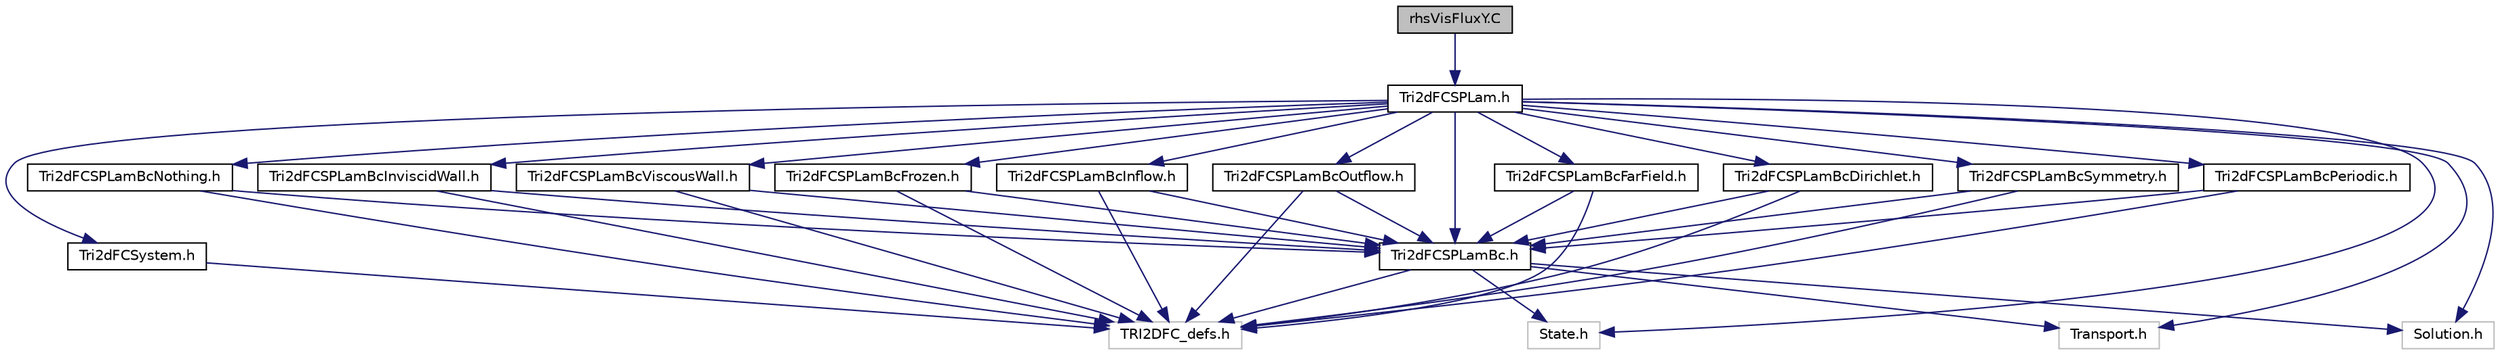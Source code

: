 digraph "rhsVisFluxY.C"
{
  edge [fontname="Helvetica",fontsize="10",labelfontname="Helvetica",labelfontsize="10"];
  node [fontname="Helvetica",fontsize="10",shape=record];
  Node1 [label="rhsVisFluxY.C",height=0.2,width=0.4,color="black", fillcolor="grey75", style="filled" fontcolor="black"];
  Node1 -> Node2 [color="midnightblue",fontsize="10",style="solid",fontname="Helvetica"];
  Node2 [label="Tri2dFCSPLam.h",height=0.2,width=0.4,color="black", fillcolor="white", style="filled",URL="$Tri2dFCSPLam_8h.html"];
  Node2 -> Node3 [color="midnightblue",fontsize="10",style="solid",fontname="Helvetica"];
  Node3 [label="Tri2dFCSystem.h",height=0.2,width=0.4,color="black", fillcolor="white", style="filled",URL="$Tri2dFCSystem_8h.html"];
  Node3 -> Node4 [color="midnightblue",fontsize="10",style="solid",fontname="Helvetica"];
  Node4 [label="TRI2DFC_defs.h",height=0.2,width=0.4,color="grey75", fillcolor="white", style="filled"];
  Node2 -> Node5 [color="midnightblue",fontsize="10",style="solid",fontname="Helvetica"];
  Node5 [label="State.h",height=0.2,width=0.4,color="grey75", fillcolor="white", style="filled"];
  Node2 -> Node6 [color="midnightblue",fontsize="10",style="solid",fontname="Helvetica"];
  Node6 [label="Transport.h",height=0.2,width=0.4,color="grey75", fillcolor="white", style="filled"];
  Node2 -> Node7 [color="midnightblue",fontsize="10",style="solid",fontname="Helvetica"];
  Node7 [label="Solution.h",height=0.2,width=0.4,color="grey75", fillcolor="white", style="filled"];
  Node2 -> Node8 [color="midnightblue",fontsize="10",style="solid",fontname="Helvetica"];
  Node8 [label="Tri2dFCSPLamBc.h",height=0.2,width=0.4,color="black", fillcolor="white", style="filled",URL="$Tri2dFCSPLamBc_8h.html"];
  Node8 -> Node4 [color="midnightblue",fontsize="10",style="solid",fontname="Helvetica"];
  Node8 -> Node5 [color="midnightblue",fontsize="10",style="solid",fontname="Helvetica"];
  Node8 -> Node6 [color="midnightblue",fontsize="10",style="solid",fontname="Helvetica"];
  Node8 -> Node7 [color="midnightblue",fontsize="10",style="solid",fontname="Helvetica"];
  Node2 -> Node9 [color="midnightblue",fontsize="10",style="solid",fontname="Helvetica"];
  Node9 [label="Tri2dFCSPLamBcInviscidWall.h",height=0.2,width=0.4,color="black", fillcolor="white", style="filled",URL="$Tri2dFCSPLamBcInviscidWall_8h.html"];
  Node9 -> Node4 [color="midnightblue",fontsize="10",style="solid",fontname="Helvetica"];
  Node9 -> Node8 [color="midnightblue",fontsize="10",style="solid",fontname="Helvetica"];
  Node2 -> Node10 [color="midnightblue",fontsize="10",style="solid",fontname="Helvetica"];
  Node10 [label="Tri2dFCSPLamBcViscousWall.h",height=0.2,width=0.4,color="black", fillcolor="white", style="filled",URL="$Tri2dFCSPLamBcViscousWall_8h.html"];
  Node10 -> Node4 [color="midnightblue",fontsize="10",style="solid",fontname="Helvetica"];
  Node10 -> Node8 [color="midnightblue",fontsize="10",style="solid",fontname="Helvetica"];
  Node2 -> Node11 [color="midnightblue",fontsize="10",style="solid",fontname="Helvetica"];
  Node11 [label="Tri2dFCSPLamBcInflow.h",height=0.2,width=0.4,color="black", fillcolor="white", style="filled",URL="$Tri2dFCSPLamBcInflow_8h.html"];
  Node11 -> Node4 [color="midnightblue",fontsize="10",style="solid",fontname="Helvetica"];
  Node11 -> Node8 [color="midnightblue",fontsize="10",style="solid",fontname="Helvetica"];
  Node2 -> Node12 [color="midnightblue",fontsize="10",style="solid",fontname="Helvetica"];
  Node12 [label="Tri2dFCSPLamBcOutflow.h",height=0.2,width=0.4,color="black", fillcolor="white", style="filled",URL="$Tri2dFCSPLamBcOutflow_8h.html"];
  Node12 -> Node4 [color="midnightblue",fontsize="10",style="solid",fontname="Helvetica"];
  Node12 -> Node8 [color="midnightblue",fontsize="10",style="solid",fontname="Helvetica"];
  Node2 -> Node13 [color="midnightblue",fontsize="10",style="solid",fontname="Helvetica"];
  Node13 [label="Tri2dFCSPLamBcFarField.h",height=0.2,width=0.4,color="black", fillcolor="white", style="filled",URL="$Tri2dFCSPLamBcFarField_8h.html"];
  Node13 -> Node4 [color="midnightblue",fontsize="10",style="solid",fontname="Helvetica"];
  Node13 -> Node8 [color="midnightblue",fontsize="10",style="solid",fontname="Helvetica"];
  Node2 -> Node14 [color="midnightblue",fontsize="10",style="solid",fontname="Helvetica"];
  Node14 [label="Tri2dFCSPLamBcDirichlet.h",height=0.2,width=0.4,color="black", fillcolor="white", style="filled",URL="$Tri2dFCSPLamBcDirichlet_8h.html"];
  Node14 -> Node4 [color="midnightblue",fontsize="10",style="solid",fontname="Helvetica"];
  Node14 -> Node8 [color="midnightblue",fontsize="10",style="solid",fontname="Helvetica"];
  Node2 -> Node15 [color="midnightblue",fontsize="10",style="solid",fontname="Helvetica"];
  Node15 [label="Tri2dFCSPLamBcFrozen.h",height=0.2,width=0.4,color="black", fillcolor="white", style="filled",URL="$Tri2dFCSPLamBcFrozen_8h.html"];
  Node15 -> Node4 [color="midnightblue",fontsize="10",style="solid",fontname="Helvetica"];
  Node15 -> Node8 [color="midnightblue",fontsize="10",style="solid",fontname="Helvetica"];
  Node2 -> Node16 [color="midnightblue",fontsize="10",style="solid",fontname="Helvetica"];
  Node16 [label="Tri2dFCSPLamBcSymmetry.h",height=0.2,width=0.4,color="black", fillcolor="white", style="filled",URL="$Tri2dFCSPLamBcSymmetry_8h.html"];
  Node16 -> Node4 [color="midnightblue",fontsize="10",style="solid",fontname="Helvetica"];
  Node16 -> Node8 [color="midnightblue",fontsize="10",style="solid",fontname="Helvetica"];
  Node2 -> Node17 [color="midnightblue",fontsize="10",style="solid",fontname="Helvetica"];
  Node17 [label="Tri2dFCSPLamBcPeriodic.h",height=0.2,width=0.4,color="black", fillcolor="white", style="filled",URL="$Tri2dFCSPLamBcPeriodic_8h.html"];
  Node17 -> Node4 [color="midnightblue",fontsize="10",style="solid",fontname="Helvetica"];
  Node17 -> Node8 [color="midnightblue",fontsize="10",style="solid",fontname="Helvetica"];
  Node2 -> Node18 [color="midnightblue",fontsize="10",style="solid",fontname="Helvetica"];
  Node18 [label="Tri2dFCSPLamBcNothing.h",height=0.2,width=0.4,color="black", fillcolor="white", style="filled",URL="$Tri2dFCSPLamBcNothing_8h.html"];
  Node18 -> Node4 [color="midnightblue",fontsize="10",style="solid",fontname="Helvetica"];
  Node18 -> Node8 [color="midnightblue",fontsize="10",style="solid",fontname="Helvetica"];
}
